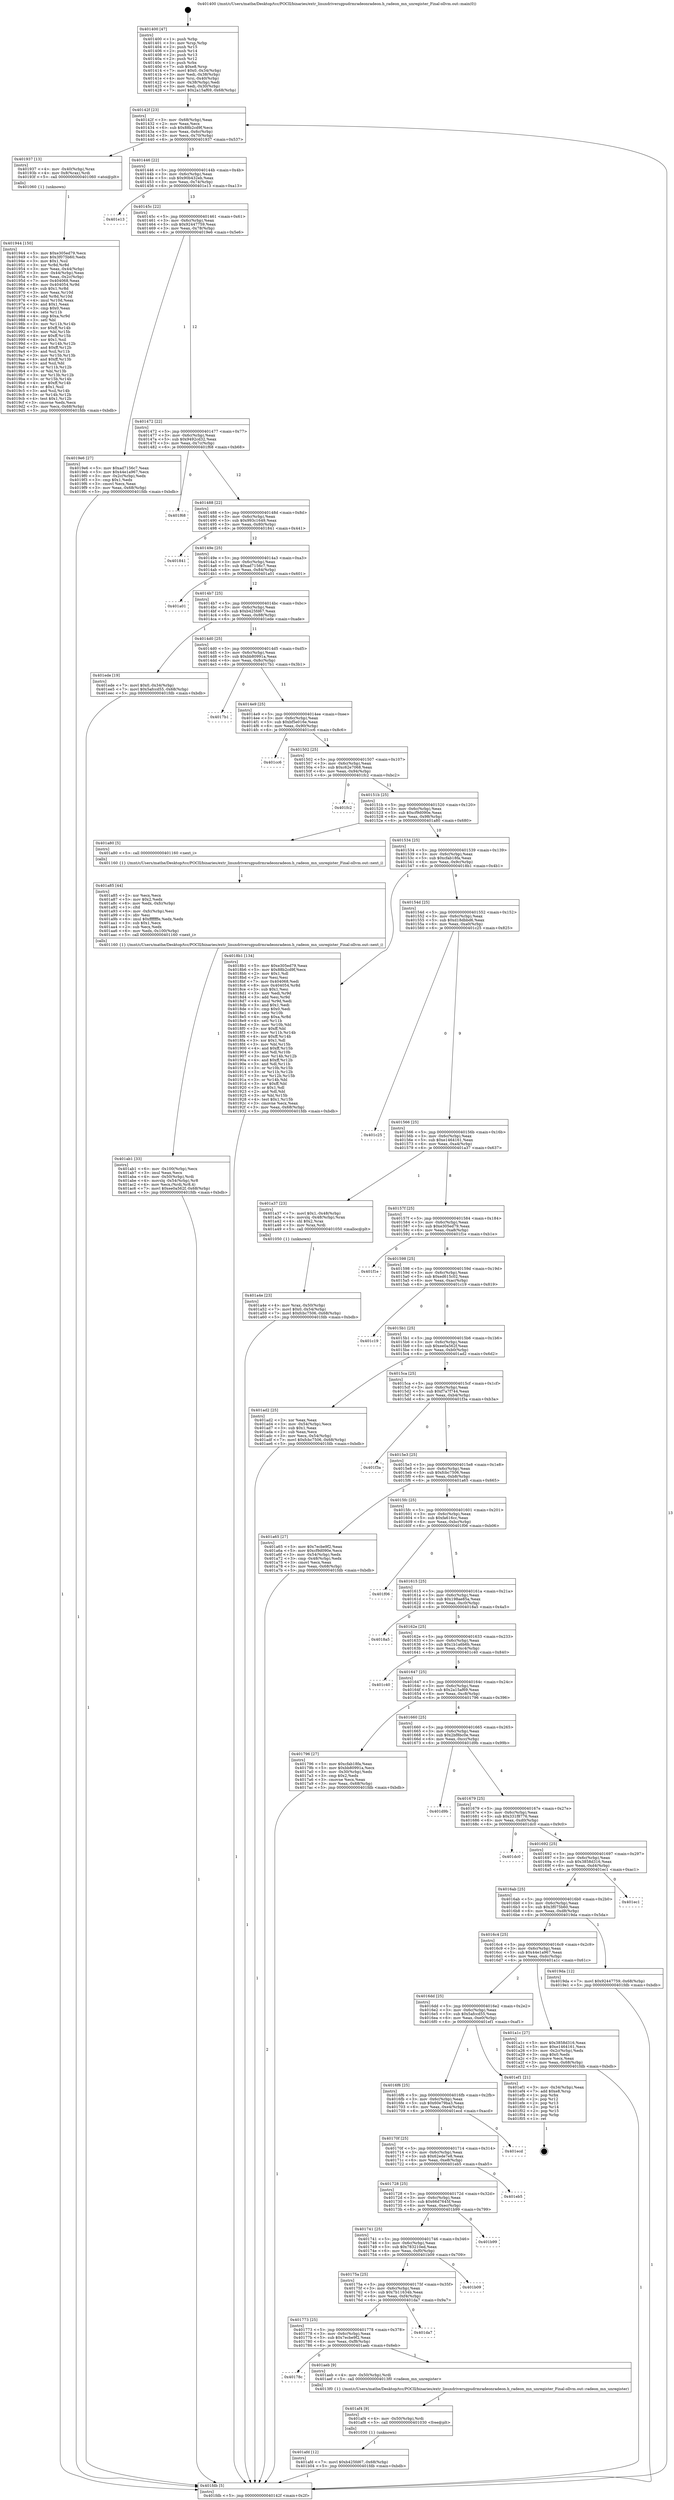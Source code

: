 digraph "0x401400" {
  label = "0x401400 (/mnt/c/Users/mathe/Desktop/tcc/POCII/binaries/extr_linuxdriversgpudrmradeonradeon.h_radeon_mn_unregister_Final-ollvm.out::main(0))"
  labelloc = "t"
  node[shape=record]

  Entry [label="",width=0.3,height=0.3,shape=circle,fillcolor=black,style=filled]
  "0x40142f" [label="{
     0x40142f [23]\l
     | [instrs]\l
     &nbsp;&nbsp;0x40142f \<+3\>: mov -0x68(%rbp),%eax\l
     &nbsp;&nbsp;0x401432 \<+2\>: mov %eax,%ecx\l
     &nbsp;&nbsp;0x401434 \<+6\>: sub $0x88b2cd9f,%ecx\l
     &nbsp;&nbsp;0x40143a \<+3\>: mov %eax,-0x6c(%rbp)\l
     &nbsp;&nbsp;0x40143d \<+3\>: mov %ecx,-0x70(%rbp)\l
     &nbsp;&nbsp;0x401440 \<+6\>: je 0000000000401937 \<main+0x537\>\l
  }"]
  "0x401937" [label="{
     0x401937 [13]\l
     | [instrs]\l
     &nbsp;&nbsp;0x401937 \<+4\>: mov -0x40(%rbp),%rax\l
     &nbsp;&nbsp;0x40193b \<+4\>: mov 0x8(%rax),%rdi\l
     &nbsp;&nbsp;0x40193f \<+5\>: call 0000000000401060 \<atoi@plt\>\l
     | [calls]\l
     &nbsp;&nbsp;0x401060 \{1\} (unknown)\l
  }"]
  "0x401446" [label="{
     0x401446 [22]\l
     | [instrs]\l
     &nbsp;&nbsp;0x401446 \<+5\>: jmp 000000000040144b \<main+0x4b\>\l
     &nbsp;&nbsp;0x40144b \<+3\>: mov -0x6c(%rbp),%eax\l
     &nbsp;&nbsp;0x40144e \<+5\>: sub $0x90b432eb,%eax\l
     &nbsp;&nbsp;0x401453 \<+3\>: mov %eax,-0x74(%rbp)\l
     &nbsp;&nbsp;0x401456 \<+6\>: je 0000000000401e13 \<main+0xa13\>\l
  }"]
  Exit [label="",width=0.3,height=0.3,shape=circle,fillcolor=black,style=filled,peripheries=2]
  "0x401e13" [label="{
     0x401e13\l
  }", style=dashed]
  "0x40145c" [label="{
     0x40145c [22]\l
     | [instrs]\l
     &nbsp;&nbsp;0x40145c \<+5\>: jmp 0000000000401461 \<main+0x61\>\l
     &nbsp;&nbsp;0x401461 \<+3\>: mov -0x6c(%rbp),%eax\l
     &nbsp;&nbsp;0x401464 \<+5\>: sub $0x92447759,%eax\l
     &nbsp;&nbsp;0x401469 \<+3\>: mov %eax,-0x78(%rbp)\l
     &nbsp;&nbsp;0x40146c \<+6\>: je 00000000004019e6 \<main+0x5e6\>\l
  }"]
  "0x401afd" [label="{
     0x401afd [12]\l
     | [instrs]\l
     &nbsp;&nbsp;0x401afd \<+7\>: movl $0xb425fd67,-0x68(%rbp)\l
     &nbsp;&nbsp;0x401b04 \<+5\>: jmp 0000000000401fdb \<main+0xbdb\>\l
  }"]
  "0x4019e6" [label="{
     0x4019e6 [27]\l
     | [instrs]\l
     &nbsp;&nbsp;0x4019e6 \<+5\>: mov $0xad7156c7,%eax\l
     &nbsp;&nbsp;0x4019eb \<+5\>: mov $0x44e1a967,%ecx\l
     &nbsp;&nbsp;0x4019f0 \<+3\>: mov -0x2c(%rbp),%edx\l
     &nbsp;&nbsp;0x4019f3 \<+3\>: cmp $0x1,%edx\l
     &nbsp;&nbsp;0x4019f6 \<+3\>: cmovl %ecx,%eax\l
     &nbsp;&nbsp;0x4019f9 \<+3\>: mov %eax,-0x68(%rbp)\l
     &nbsp;&nbsp;0x4019fc \<+5\>: jmp 0000000000401fdb \<main+0xbdb\>\l
  }"]
  "0x401472" [label="{
     0x401472 [22]\l
     | [instrs]\l
     &nbsp;&nbsp;0x401472 \<+5\>: jmp 0000000000401477 \<main+0x77\>\l
     &nbsp;&nbsp;0x401477 \<+3\>: mov -0x6c(%rbp),%eax\l
     &nbsp;&nbsp;0x40147a \<+5\>: sub $0x9492cd32,%eax\l
     &nbsp;&nbsp;0x40147f \<+3\>: mov %eax,-0x7c(%rbp)\l
     &nbsp;&nbsp;0x401482 \<+6\>: je 0000000000401f68 \<main+0xb68\>\l
  }"]
  "0x401af4" [label="{
     0x401af4 [9]\l
     | [instrs]\l
     &nbsp;&nbsp;0x401af4 \<+4\>: mov -0x50(%rbp),%rdi\l
     &nbsp;&nbsp;0x401af8 \<+5\>: call 0000000000401030 \<free@plt\>\l
     | [calls]\l
     &nbsp;&nbsp;0x401030 \{1\} (unknown)\l
  }"]
  "0x401f68" [label="{
     0x401f68\l
  }", style=dashed]
  "0x401488" [label="{
     0x401488 [22]\l
     | [instrs]\l
     &nbsp;&nbsp;0x401488 \<+5\>: jmp 000000000040148d \<main+0x8d\>\l
     &nbsp;&nbsp;0x40148d \<+3\>: mov -0x6c(%rbp),%eax\l
     &nbsp;&nbsp;0x401490 \<+5\>: sub $0x993c1649,%eax\l
     &nbsp;&nbsp;0x401495 \<+3\>: mov %eax,-0x80(%rbp)\l
     &nbsp;&nbsp;0x401498 \<+6\>: je 0000000000401841 \<main+0x441\>\l
  }"]
  "0x40178c" [label="{
     0x40178c\l
  }", style=dashed]
  "0x401841" [label="{
     0x401841\l
  }", style=dashed]
  "0x40149e" [label="{
     0x40149e [25]\l
     | [instrs]\l
     &nbsp;&nbsp;0x40149e \<+5\>: jmp 00000000004014a3 \<main+0xa3\>\l
     &nbsp;&nbsp;0x4014a3 \<+3\>: mov -0x6c(%rbp),%eax\l
     &nbsp;&nbsp;0x4014a6 \<+5\>: sub $0xad7156c7,%eax\l
     &nbsp;&nbsp;0x4014ab \<+6\>: mov %eax,-0x84(%rbp)\l
     &nbsp;&nbsp;0x4014b1 \<+6\>: je 0000000000401a01 \<main+0x601\>\l
  }"]
  "0x401aeb" [label="{
     0x401aeb [9]\l
     | [instrs]\l
     &nbsp;&nbsp;0x401aeb \<+4\>: mov -0x50(%rbp),%rdi\l
     &nbsp;&nbsp;0x401aef \<+5\>: call 00000000004013f0 \<radeon_mn_unregister\>\l
     | [calls]\l
     &nbsp;&nbsp;0x4013f0 \{1\} (/mnt/c/Users/mathe/Desktop/tcc/POCII/binaries/extr_linuxdriversgpudrmradeonradeon.h_radeon_mn_unregister_Final-ollvm.out::radeon_mn_unregister)\l
  }"]
  "0x401a01" [label="{
     0x401a01\l
  }", style=dashed]
  "0x4014b7" [label="{
     0x4014b7 [25]\l
     | [instrs]\l
     &nbsp;&nbsp;0x4014b7 \<+5\>: jmp 00000000004014bc \<main+0xbc\>\l
     &nbsp;&nbsp;0x4014bc \<+3\>: mov -0x6c(%rbp),%eax\l
     &nbsp;&nbsp;0x4014bf \<+5\>: sub $0xb425fd67,%eax\l
     &nbsp;&nbsp;0x4014c4 \<+6\>: mov %eax,-0x88(%rbp)\l
     &nbsp;&nbsp;0x4014ca \<+6\>: je 0000000000401ede \<main+0xade\>\l
  }"]
  "0x401773" [label="{
     0x401773 [25]\l
     | [instrs]\l
     &nbsp;&nbsp;0x401773 \<+5\>: jmp 0000000000401778 \<main+0x378\>\l
     &nbsp;&nbsp;0x401778 \<+3\>: mov -0x6c(%rbp),%eax\l
     &nbsp;&nbsp;0x40177b \<+5\>: sub $0x7ecbe9f2,%eax\l
     &nbsp;&nbsp;0x401780 \<+6\>: mov %eax,-0xf8(%rbp)\l
     &nbsp;&nbsp;0x401786 \<+6\>: je 0000000000401aeb \<main+0x6eb\>\l
  }"]
  "0x401ede" [label="{
     0x401ede [19]\l
     | [instrs]\l
     &nbsp;&nbsp;0x401ede \<+7\>: movl $0x0,-0x34(%rbp)\l
     &nbsp;&nbsp;0x401ee5 \<+7\>: movl $0x5afccd55,-0x68(%rbp)\l
     &nbsp;&nbsp;0x401eec \<+5\>: jmp 0000000000401fdb \<main+0xbdb\>\l
  }"]
  "0x4014d0" [label="{
     0x4014d0 [25]\l
     | [instrs]\l
     &nbsp;&nbsp;0x4014d0 \<+5\>: jmp 00000000004014d5 \<main+0xd5\>\l
     &nbsp;&nbsp;0x4014d5 \<+3\>: mov -0x6c(%rbp),%eax\l
     &nbsp;&nbsp;0x4014d8 \<+5\>: sub $0xbb80991a,%eax\l
     &nbsp;&nbsp;0x4014dd \<+6\>: mov %eax,-0x8c(%rbp)\l
     &nbsp;&nbsp;0x4014e3 \<+6\>: je 00000000004017b1 \<main+0x3b1\>\l
  }"]
  "0x401da7" [label="{
     0x401da7\l
  }", style=dashed]
  "0x4017b1" [label="{
     0x4017b1\l
  }", style=dashed]
  "0x4014e9" [label="{
     0x4014e9 [25]\l
     | [instrs]\l
     &nbsp;&nbsp;0x4014e9 \<+5\>: jmp 00000000004014ee \<main+0xee\>\l
     &nbsp;&nbsp;0x4014ee \<+3\>: mov -0x6c(%rbp),%eax\l
     &nbsp;&nbsp;0x4014f1 \<+5\>: sub $0xbf5e016e,%eax\l
     &nbsp;&nbsp;0x4014f6 \<+6\>: mov %eax,-0x90(%rbp)\l
     &nbsp;&nbsp;0x4014fc \<+6\>: je 0000000000401cc6 \<main+0x8c6\>\l
  }"]
  "0x40175a" [label="{
     0x40175a [25]\l
     | [instrs]\l
     &nbsp;&nbsp;0x40175a \<+5\>: jmp 000000000040175f \<main+0x35f\>\l
     &nbsp;&nbsp;0x40175f \<+3\>: mov -0x6c(%rbp),%eax\l
     &nbsp;&nbsp;0x401762 \<+5\>: sub $0x7b11634b,%eax\l
     &nbsp;&nbsp;0x401767 \<+6\>: mov %eax,-0xf4(%rbp)\l
     &nbsp;&nbsp;0x40176d \<+6\>: je 0000000000401da7 \<main+0x9a7\>\l
  }"]
  "0x401cc6" [label="{
     0x401cc6\l
  }", style=dashed]
  "0x401502" [label="{
     0x401502 [25]\l
     | [instrs]\l
     &nbsp;&nbsp;0x401502 \<+5\>: jmp 0000000000401507 \<main+0x107\>\l
     &nbsp;&nbsp;0x401507 \<+3\>: mov -0x6c(%rbp),%eax\l
     &nbsp;&nbsp;0x40150a \<+5\>: sub $0xc62e7068,%eax\l
     &nbsp;&nbsp;0x40150f \<+6\>: mov %eax,-0x94(%rbp)\l
     &nbsp;&nbsp;0x401515 \<+6\>: je 0000000000401fc2 \<main+0xbc2\>\l
  }"]
  "0x401b09" [label="{
     0x401b09\l
  }", style=dashed]
  "0x401fc2" [label="{
     0x401fc2\l
  }", style=dashed]
  "0x40151b" [label="{
     0x40151b [25]\l
     | [instrs]\l
     &nbsp;&nbsp;0x40151b \<+5\>: jmp 0000000000401520 \<main+0x120\>\l
     &nbsp;&nbsp;0x401520 \<+3\>: mov -0x6c(%rbp),%eax\l
     &nbsp;&nbsp;0x401523 \<+5\>: sub $0xcf9d090e,%eax\l
     &nbsp;&nbsp;0x401528 \<+6\>: mov %eax,-0x98(%rbp)\l
     &nbsp;&nbsp;0x40152e \<+6\>: je 0000000000401a80 \<main+0x680\>\l
  }"]
  "0x401741" [label="{
     0x401741 [25]\l
     | [instrs]\l
     &nbsp;&nbsp;0x401741 \<+5\>: jmp 0000000000401746 \<main+0x346\>\l
     &nbsp;&nbsp;0x401746 \<+3\>: mov -0x6c(%rbp),%eax\l
     &nbsp;&nbsp;0x401749 \<+5\>: sub $0x783210ed,%eax\l
     &nbsp;&nbsp;0x40174e \<+6\>: mov %eax,-0xf0(%rbp)\l
     &nbsp;&nbsp;0x401754 \<+6\>: je 0000000000401b09 \<main+0x709\>\l
  }"]
  "0x401a80" [label="{
     0x401a80 [5]\l
     | [instrs]\l
     &nbsp;&nbsp;0x401a80 \<+5\>: call 0000000000401160 \<next_i\>\l
     | [calls]\l
     &nbsp;&nbsp;0x401160 \{1\} (/mnt/c/Users/mathe/Desktop/tcc/POCII/binaries/extr_linuxdriversgpudrmradeonradeon.h_radeon_mn_unregister_Final-ollvm.out::next_i)\l
  }"]
  "0x401534" [label="{
     0x401534 [25]\l
     | [instrs]\l
     &nbsp;&nbsp;0x401534 \<+5\>: jmp 0000000000401539 \<main+0x139\>\l
     &nbsp;&nbsp;0x401539 \<+3\>: mov -0x6c(%rbp),%eax\l
     &nbsp;&nbsp;0x40153c \<+5\>: sub $0xcfab18fa,%eax\l
     &nbsp;&nbsp;0x401541 \<+6\>: mov %eax,-0x9c(%rbp)\l
     &nbsp;&nbsp;0x401547 \<+6\>: je 00000000004018b1 \<main+0x4b1\>\l
  }"]
  "0x401b99" [label="{
     0x401b99\l
  }", style=dashed]
  "0x4018b1" [label="{
     0x4018b1 [134]\l
     | [instrs]\l
     &nbsp;&nbsp;0x4018b1 \<+5\>: mov $0xe305ed79,%eax\l
     &nbsp;&nbsp;0x4018b6 \<+5\>: mov $0x88b2cd9f,%ecx\l
     &nbsp;&nbsp;0x4018bb \<+2\>: mov $0x1,%dl\l
     &nbsp;&nbsp;0x4018bd \<+2\>: xor %esi,%esi\l
     &nbsp;&nbsp;0x4018bf \<+7\>: mov 0x404068,%edi\l
     &nbsp;&nbsp;0x4018c6 \<+8\>: mov 0x404054,%r8d\l
     &nbsp;&nbsp;0x4018ce \<+3\>: sub $0x1,%esi\l
     &nbsp;&nbsp;0x4018d1 \<+3\>: mov %edi,%r9d\l
     &nbsp;&nbsp;0x4018d4 \<+3\>: add %esi,%r9d\l
     &nbsp;&nbsp;0x4018d7 \<+4\>: imul %r9d,%edi\l
     &nbsp;&nbsp;0x4018db \<+3\>: and $0x1,%edi\l
     &nbsp;&nbsp;0x4018de \<+3\>: cmp $0x0,%edi\l
     &nbsp;&nbsp;0x4018e1 \<+4\>: sete %r10b\l
     &nbsp;&nbsp;0x4018e5 \<+4\>: cmp $0xa,%r8d\l
     &nbsp;&nbsp;0x4018e9 \<+4\>: setl %r11b\l
     &nbsp;&nbsp;0x4018ed \<+3\>: mov %r10b,%bl\l
     &nbsp;&nbsp;0x4018f0 \<+3\>: xor $0xff,%bl\l
     &nbsp;&nbsp;0x4018f3 \<+3\>: mov %r11b,%r14b\l
     &nbsp;&nbsp;0x4018f6 \<+4\>: xor $0xff,%r14b\l
     &nbsp;&nbsp;0x4018fa \<+3\>: xor $0x1,%dl\l
     &nbsp;&nbsp;0x4018fd \<+3\>: mov %bl,%r15b\l
     &nbsp;&nbsp;0x401900 \<+4\>: and $0xff,%r15b\l
     &nbsp;&nbsp;0x401904 \<+3\>: and %dl,%r10b\l
     &nbsp;&nbsp;0x401907 \<+3\>: mov %r14b,%r12b\l
     &nbsp;&nbsp;0x40190a \<+4\>: and $0xff,%r12b\l
     &nbsp;&nbsp;0x40190e \<+3\>: and %dl,%r11b\l
     &nbsp;&nbsp;0x401911 \<+3\>: or %r10b,%r15b\l
     &nbsp;&nbsp;0x401914 \<+3\>: or %r11b,%r12b\l
     &nbsp;&nbsp;0x401917 \<+3\>: xor %r12b,%r15b\l
     &nbsp;&nbsp;0x40191a \<+3\>: or %r14b,%bl\l
     &nbsp;&nbsp;0x40191d \<+3\>: xor $0xff,%bl\l
     &nbsp;&nbsp;0x401920 \<+3\>: or $0x1,%dl\l
     &nbsp;&nbsp;0x401923 \<+2\>: and %dl,%bl\l
     &nbsp;&nbsp;0x401925 \<+3\>: or %bl,%r15b\l
     &nbsp;&nbsp;0x401928 \<+4\>: test $0x1,%r15b\l
     &nbsp;&nbsp;0x40192c \<+3\>: cmovne %ecx,%eax\l
     &nbsp;&nbsp;0x40192f \<+3\>: mov %eax,-0x68(%rbp)\l
     &nbsp;&nbsp;0x401932 \<+5\>: jmp 0000000000401fdb \<main+0xbdb\>\l
  }"]
  "0x40154d" [label="{
     0x40154d [25]\l
     | [instrs]\l
     &nbsp;&nbsp;0x40154d \<+5\>: jmp 0000000000401552 \<main+0x152\>\l
     &nbsp;&nbsp;0x401552 \<+3\>: mov -0x6c(%rbp),%eax\l
     &nbsp;&nbsp;0x401555 \<+5\>: sub $0xd18dbbd6,%eax\l
     &nbsp;&nbsp;0x40155a \<+6\>: mov %eax,-0xa0(%rbp)\l
     &nbsp;&nbsp;0x401560 \<+6\>: je 0000000000401c25 \<main+0x825\>\l
  }"]
  "0x401728" [label="{
     0x401728 [25]\l
     | [instrs]\l
     &nbsp;&nbsp;0x401728 \<+5\>: jmp 000000000040172d \<main+0x32d\>\l
     &nbsp;&nbsp;0x40172d \<+3\>: mov -0x6c(%rbp),%eax\l
     &nbsp;&nbsp;0x401730 \<+5\>: sub $0x66d7645f,%eax\l
     &nbsp;&nbsp;0x401735 \<+6\>: mov %eax,-0xec(%rbp)\l
     &nbsp;&nbsp;0x40173b \<+6\>: je 0000000000401b99 \<main+0x799\>\l
  }"]
  "0x401c25" [label="{
     0x401c25\l
  }", style=dashed]
  "0x401566" [label="{
     0x401566 [25]\l
     | [instrs]\l
     &nbsp;&nbsp;0x401566 \<+5\>: jmp 000000000040156b \<main+0x16b\>\l
     &nbsp;&nbsp;0x40156b \<+3\>: mov -0x6c(%rbp),%eax\l
     &nbsp;&nbsp;0x40156e \<+5\>: sub $0xe1464161,%eax\l
     &nbsp;&nbsp;0x401573 \<+6\>: mov %eax,-0xa4(%rbp)\l
     &nbsp;&nbsp;0x401579 \<+6\>: je 0000000000401a37 \<main+0x637\>\l
  }"]
  "0x401eb5" [label="{
     0x401eb5\l
  }", style=dashed]
  "0x401a37" [label="{
     0x401a37 [23]\l
     | [instrs]\l
     &nbsp;&nbsp;0x401a37 \<+7\>: movl $0x1,-0x48(%rbp)\l
     &nbsp;&nbsp;0x401a3e \<+4\>: movslq -0x48(%rbp),%rax\l
     &nbsp;&nbsp;0x401a42 \<+4\>: shl $0x2,%rax\l
     &nbsp;&nbsp;0x401a46 \<+3\>: mov %rax,%rdi\l
     &nbsp;&nbsp;0x401a49 \<+5\>: call 0000000000401050 \<malloc@plt\>\l
     | [calls]\l
     &nbsp;&nbsp;0x401050 \{1\} (unknown)\l
  }"]
  "0x40157f" [label="{
     0x40157f [25]\l
     | [instrs]\l
     &nbsp;&nbsp;0x40157f \<+5\>: jmp 0000000000401584 \<main+0x184\>\l
     &nbsp;&nbsp;0x401584 \<+3\>: mov -0x6c(%rbp),%eax\l
     &nbsp;&nbsp;0x401587 \<+5\>: sub $0xe305ed79,%eax\l
     &nbsp;&nbsp;0x40158c \<+6\>: mov %eax,-0xa8(%rbp)\l
     &nbsp;&nbsp;0x401592 \<+6\>: je 0000000000401f1e \<main+0xb1e\>\l
  }"]
  "0x40170f" [label="{
     0x40170f [25]\l
     | [instrs]\l
     &nbsp;&nbsp;0x40170f \<+5\>: jmp 0000000000401714 \<main+0x314\>\l
     &nbsp;&nbsp;0x401714 \<+3\>: mov -0x6c(%rbp),%eax\l
     &nbsp;&nbsp;0x401717 \<+5\>: sub $0x62ede7e8,%eax\l
     &nbsp;&nbsp;0x40171c \<+6\>: mov %eax,-0xe8(%rbp)\l
     &nbsp;&nbsp;0x401722 \<+6\>: je 0000000000401eb5 \<main+0xab5\>\l
  }"]
  "0x401f1e" [label="{
     0x401f1e\l
  }", style=dashed]
  "0x401598" [label="{
     0x401598 [25]\l
     | [instrs]\l
     &nbsp;&nbsp;0x401598 \<+5\>: jmp 000000000040159d \<main+0x19d\>\l
     &nbsp;&nbsp;0x40159d \<+3\>: mov -0x6c(%rbp),%eax\l
     &nbsp;&nbsp;0x4015a0 \<+5\>: sub $0xed615c02,%eax\l
     &nbsp;&nbsp;0x4015a5 \<+6\>: mov %eax,-0xac(%rbp)\l
     &nbsp;&nbsp;0x4015ab \<+6\>: je 0000000000401c19 \<main+0x819\>\l
  }"]
  "0x401ecd" [label="{
     0x401ecd\l
  }", style=dashed]
  "0x401c19" [label="{
     0x401c19\l
  }", style=dashed]
  "0x4015b1" [label="{
     0x4015b1 [25]\l
     | [instrs]\l
     &nbsp;&nbsp;0x4015b1 \<+5\>: jmp 00000000004015b6 \<main+0x1b6\>\l
     &nbsp;&nbsp;0x4015b6 \<+3\>: mov -0x6c(%rbp),%eax\l
     &nbsp;&nbsp;0x4015b9 \<+5\>: sub $0xee0a562f,%eax\l
     &nbsp;&nbsp;0x4015be \<+6\>: mov %eax,-0xb0(%rbp)\l
     &nbsp;&nbsp;0x4015c4 \<+6\>: je 0000000000401ad2 \<main+0x6d2\>\l
  }"]
  "0x4016f6" [label="{
     0x4016f6 [25]\l
     | [instrs]\l
     &nbsp;&nbsp;0x4016f6 \<+5\>: jmp 00000000004016fb \<main+0x2fb\>\l
     &nbsp;&nbsp;0x4016fb \<+3\>: mov -0x6c(%rbp),%eax\l
     &nbsp;&nbsp;0x4016fe \<+5\>: sub $0x60e79ba3,%eax\l
     &nbsp;&nbsp;0x401703 \<+6\>: mov %eax,-0xe4(%rbp)\l
     &nbsp;&nbsp;0x401709 \<+6\>: je 0000000000401ecd \<main+0xacd\>\l
  }"]
  "0x401ad2" [label="{
     0x401ad2 [25]\l
     | [instrs]\l
     &nbsp;&nbsp;0x401ad2 \<+2\>: xor %eax,%eax\l
     &nbsp;&nbsp;0x401ad4 \<+3\>: mov -0x54(%rbp),%ecx\l
     &nbsp;&nbsp;0x401ad7 \<+3\>: sub $0x1,%eax\l
     &nbsp;&nbsp;0x401ada \<+2\>: sub %eax,%ecx\l
     &nbsp;&nbsp;0x401adc \<+3\>: mov %ecx,-0x54(%rbp)\l
     &nbsp;&nbsp;0x401adf \<+7\>: movl $0xfcbc7506,-0x68(%rbp)\l
     &nbsp;&nbsp;0x401ae6 \<+5\>: jmp 0000000000401fdb \<main+0xbdb\>\l
  }"]
  "0x4015ca" [label="{
     0x4015ca [25]\l
     | [instrs]\l
     &nbsp;&nbsp;0x4015ca \<+5\>: jmp 00000000004015cf \<main+0x1cf\>\l
     &nbsp;&nbsp;0x4015cf \<+3\>: mov -0x6c(%rbp),%eax\l
     &nbsp;&nbsp;0x4015d2 \<+5\>: sub $0xf7a7f744,%eax\l
     &nbsp;&nbsp;0x4015d7 \<+6\>: mov %eax,-0xb4(%rbp)\l
     &nbsp;&nbsp;0x4015dd \<+6\>: je 0000000000401f3a \<main+0xb3a\>\l
  }"]
  "0x401ef1" [label="{
     0x401ef1 [21]\l
     | [instrs]\l
     &nbsp;&nbsp;0x401ef1 \<+3\>: mov -0x34(%rbp),%eax\l
     &nbsp;&nbsp;0x401ef4 \<+7\>: add $0xe8,%rsp\l
     &nbsp;&nbsp;0x401efb \<+1\>: pop %rbx\l
     &nbsp;&nbsp;0x401efc \<+2\>: pop %r12\l
     &nbsp;&nbsp;0x401efe \<+2\>: pop %r13\l
     &nbsp;&nbsp;0x401f00 \<+2\>: pop %r14\l
     &nbsp;&nbsp;0x401f02 \<+2\>: pop %r15\l
     &nbsp;&nbsp;0x401f04 \<+1\>: pop %rbp\l
     &nbsp;&nbsp;0x401f05 \<+1\>: ret\l
  }"]
  "0x401f3a" [label="{
     0x401f3a\l
  }", style=dashed]
  "0x4015e3" [label="{
     0x4015e3 [25]\l
     | [instrs]\l
     &nbsp;&nbsp;0x4015e3 \<+5\>: jmp 00000000004015e8 \<main+0x1e8\>\l
     &nbsp;&nbsp;0x4015e8 \<+3\>: mov -0x6c(%rbp),%eax\l
     &nbsp;&nbsp;0x4015eb \<+5\>: sub $0xfcbc7506,%eax\l
     &nbsp;&nbsp;0x4015f0 \<+6\>: mov %eax,-0xb8(%rbp)\l
     &nbsp;&nbsp;0x4015f6 \<+6\>: je 0000000000401a65 \<main+0x665\>\l
  }"]
  "0x401ab1" [label="{
     0x401ab1 [33]\l
     | [instrs]\l
     &nbsp;&nbsp;0x401ab1 \<+6\>: mov -0x100(%rbp),%ecx\l
     &nbsp;&nbsp;0x401ab7 \<+3\>: imul %eax,%ecx\l
     &nbsp;&nbsp;0x401aba \<+4\>: mov -0x50(%rbp),%rdi\l
     &nbsp;&nbsp;0x401abe \<+4\>: movslq -0x54(%rbp),%r8\l
     &nbsp;&nbsp;0x401ac2 \<+4\>: mov %ecx,(%rdi,%r8,4)\l
     &nbsp;&nbsp;0x401ac6 \<+7\>: movl $0xee0a562f,-0x68(%rbp)\l
     &nbsp;&nbsp;0x401acd \<+5\>: jmp 0000000000401fdb \<main+0xbdb\>\l
  }"]
  "0x401a65" [label="{
     0x401a65 [27]\l
     | [instrs]\l
     &nbsp;&nbsp;0x401a65 \<+5\>: mov $0x7ecbe9f2,%eax\l
     &nbsp;&nbsp;0x401a6a \<+5\>: mov $0xcf9d090e,%ecx\l
     &nbsp;&nbsp;0x401a6f \<+3\>: mov -0x54(%rbp),%edx\l
     &nbsp;&nbsp;0x401a72 \<+3\>: cmp -0x48(%rbp),%edx\l
     &nbsp;&nbsp;0x401a75 \<+3\>: cmovl %ecx,%eax\l
     &nbsp;&nbsp;0x401a78 \<+3\>: mov %eax,-0x68(%rbp)\l
     &nbsp;&nbsp;0x401a7b \<+5\>: jmp 0000000000401fdb \<main+0xbdb\>\l
  }"]
  "0x4015fc" [label="{
     0x4015fc [25]\l
     | [instrs]\l
     &nbsp;&nbsp;0x4015fc \<+5\>: jmp 0000000000401601 \<main+0x201\>\l
     &nbsp;&nbsp;0x401601 \<+3\>: mov -0x6c(%rbp),%eax\l
     &nbsp;&nbsp;0x401604 \<+5\>: sub $0xfa616cc,%eax\l
     &nbsp;&nbsp;0x401609 \<+6\>: mov %eax,-0xbc(%rbp)\l
     &nbsp;&nbsp;0x40160f \<+6\>: je 0000000000401f06 \<main+0xb06\>\l
  }"]
  "0x401a85" [label="{
     0x401a85 [44]\l
     | [instrs]\l
     &nbsp;&nbsp;0x401a85 \<+2\>: xor %ecx,%ecx\l
     &nbsp;&nbsp;0x401a87 \<+5\>: mov $0x2,%edx\l
     &nbsp;&nbsp;0x401a8c \<+6\>: mov %edx,-0xfc(%rbp)\l
     &nbsp;&nbsp;0x401a92 \<+1\>: cltd\l
     &nbsp;&nbsp;0x401a93 \<+6\>: mov -0xfc(%rbp),%esi\l
     &nbsp;&nbsp;0x401a99 \<+2\>: idiv %esi\l
     &nbsp;&nbsp;0x401a9b \<+6\>: imul $0xfffffffe,%edx,%edx\l
     &nbsp;&nbsp;0x401aa1 \<+3\>: sub $0x1,%ecx\l
     &nbsp;&nbsp;0x401aa4 \<+2\>: sub %ecx,%edx\l
     &nbsp;&nbsp;0x401aa6 \<+6\>: mov %edx,-0x100(%rbp)\l
     &nbsp;&nbsp;0x401aac \<+5\>: call 0000000000401160 \<next_i\>\l
     | [calls]\l
     &nbsp;&nbsp;0x401160 \{1\} (/mnt/c/Users/mathe/Desktop/tcc/POCII/binaries/extr_linuxdriversgpudrmradeonradeon.h_radeon_mn_unregister_Final-ollvm.out::next_i)\l
  }"]
  "0x401f06" [label="{
     0x401f06\l
  }", style=dashed]
  "0x401615" [label="{
     0x401615 [25]\l
     | [instrs]\l
     &nbsp;&nbsp;0x401615 \<+5\>: jmp 000000000040161a \<main+0x21a\>\l
     &nbsp;&nbsp;0x40161a \<+3\>: mov -0x6c(%rbp),%eax\l
     &nbsp;&nbsp;0x40161d \<+5\>: sub $0x198ae85a,%eax\l
     &nbsp;&nbsp;0x401622 \<+6\>: mov %eax,-0xc0(%rbp)\l
     &nbsp;&nbsp;0x401628 \<+6\>: je 00000000004018a5 \<main+0x4a5\>\l
  }"]
  "0x401a4e" [label="{
     0x401a4e [23]\l
     | [instrs]\l
     &nbsp;&nbsp;0x401a4e \<+4\>: mov %rax,-0x50(%rbp)\l
     &nbsp;&nbsp;0x401a52 \<+7\>: movl $0x0,-0x54(%rbp)\l
     &nbsp;&nbsp;0x401a59 \<+7\>: movl $0xfcbc7506,-0x68(%rbp)\l
     &nbsp;&nbsp;0x401a60 \<+5\>: jmp 0000000000401fdb \<main+0xbdb\>\l
  }"]
  "0x4018a5" [label="{
     0x4018a5\l
  }", style=dashed]
  "0x40162e" [label="{
     0x40162e [25]\l
     | [instrs]\l
     &nbsp;&nbsp;0x40162e \<+5\>: jmp 0000000000401633 \<main+0x233\>\l
     &nbsp;&nbsp;0x401633 \<+3\>: mov -0x6c(%rbp),%eax\l
     &nbsp;&nbsp;0x401636 \<+5\>: sub $0x1b1a6b6b,%eax\l
     &nbsp;&nbsp;0x40163b \<+6\>: mov %eax,-0xc4(%rbp)\l
     &nbsp;&nbsp;0x401641 \<+6\>: je 0000000000401c40 \<main+0x840\>\l
  }"]
  "0x4016dd" [label="{
     0x4016dd [25]\l
     | [instrs]\l
     &nbsp;&nbsp;0x4016dd \<+5\>: jmp 00000000004016e2 \<main+0x2e2\>\l
     &nbsp;&nbsp;0x4016e2 \<+3\>: mov -0x6c(%rbp),%eax\l
     &nbsp;&nbsp;0x4016e5 \<+5\>: sub $0x5afccd55,%eax\l
     &nbsp;&nbsp;0x4016ea \<+6\>: mov %eax,-0xe0(%rbp)\l
     &nbsp;&nbsp;0x4016f0 \<+6\>: je 0000000000401ef1 \<main+0xaf1\>\l
  }"]
  "0x401c40" [label="{
     0x401c40\l
  }", style=dashed]
  "0x401647" [label="{
     0x401647 [25]\l
     | [instrs]\l
     &nbsp;&nbsp;0x401647 \<+5\>: jmp 000000000040164c \<main+0x24c\>\l
     &nbsp;&nbsp;0x40164c \<+3\>: mov -0x6c(%rbp),%eax\l
     &nbsp;&nbsp;0x40164f \<+5\>: sub $0x2a15af69,%eax\l
     &nbsp;&nbsp;0x401654 \<+6\>: mov %eax,-0xc8(%rbp)\l
     &nbsp;&nbsp;0x40165a \<+6\>: je 0000000000401796 \<main+0x396\>\l
  }"]
  "0x401a1c" [label="{
     0x401a1c [27]\l
     | [instrs]\l
     &nbsp;&nbsp;0x401a1c \<+5\>: mov $0x3858d316,%eax\l
     &nbsp;&nbsp;0x401a21 \<+5\>: mov $0xe1464161,%ecx\l
     &nbsp;&nbsp;0x401a26 \<+3\>: mov -0x2c(%rbp),%edx\l
     &nbsp;&nbsp;0x401a29 \<+3\>: cmp $0x0,%edx\l
     &nbsp;&nbsp;0x401a2c \<+3\>: cmove %ecx,%eax\l
     &nbsp;&nbsp;0x401a2f \<+3\>: mov %eax,-0x68(%rbp)\l
     &nbsp;&nbsp;0x401a32 \<+5\>: jmp 0000000000401fdb \<main+0xbdb\>\l
  }"]
  "0x401796" [label="{
     0x401796 [27]\l
     | [instrs]\l
     &nbsp;&nbsp;0x401796 \<+5\>: mov $0xcfab18fa,%eax\l
     &nbsp;&nbsp;0x40179b \<+5\>: mov $0xbb80991a,%ecx\l
     &nbsp;&nbsp;0x4017a0 \<+3\>: mov -0x30(%rbp),%edx\l
     &nbsp;&nbsp;0x4017a3 \<+3\>: cmp $0x2,%edx\l
     &nbsp;&nbsp;0x4017a6 \<+3\>: cmovne %ecx,%eax\l
     &nbsp;&nbsp;0x4017a9 \<+3\>: mov %eax,-0x68(%rbp)\l
     &nbsp;&nbsp;0x4017ac \<+5\>: jmp 0000000000401fdb \<main+0xbdb\>\l
  }"]
  "0x401660" [label="{
     0x401660 [25]\l
     | [instrs]\l
     &nbsp;&nbsp;0x401660 \<+5\>: jmp 0000000000401665 \<main+0x265\>\l
     &nbsp;&nbsp;0x401665 \<+3\>: mov -0x6c(%rbp),%eax\l
     &nbsp;&nbsp;0x401668 \<+5\>: sub $0x2bf8bc0e,%eax\l
     &nbsp;&nbsp;0x40166d \<+6\>: mov %eax,-0xcc(%rbp)\l
     &nbsp;&nbsp;0x401673 \<+6\>: je 0000000000401d9b \<main+0x99b\>\l
  }"]
  "0x401fdb" [label="{
     0x401fdb [5]\l
     | [instrs]\l
     &nbsp;&nbsp;0x401fdb \<+5\>: jmp 000000000040142f \<main+0x2f\>\l
  }"]
  "0x401400" [label="{
     0x401400 [47]\l
     | [instrs]\l
     &nbsp;&nbsp;0x401400 \<+1\>: push %rbp\l
     &nbsp;&nbsp;0x401401 \<+3\>: mov %rsp,%rbp\l
     &nbsp;&nbsp;0x401404 \<+2\>: push %r15\l
     &nbsp;&nbsp;0x401406 \<+2\>: push %r14\l
     &nbsp;&nbsp;0x401408 \<+2\>: push %r13\l
     &nbsp;&nbsp;0x40140a \<+2\>: push %r12\l
     &nbsp;&nbsp;0x40140c \<+1\>: push %rbx\l
     &nbsp;&nbsp;0x40140d \<+7\>: sub $0xe8,%rsp\l
     &nbsp;&nbsp;0x401414 \<+7\>: movl $0x0,-0x34(%rbp)\l
     &nbsp;&nbsp;0x40141b \<+3\>: mov %edi,-0x38(%rbp)\l
     &nbsp;&nbsp;0x40141e \<+4\>: mov %rsi,-0x40(%rbp)\l
     &nbsp;&nbsp;0x401422 \<+3\>: mov -0x38(%rbp),%edi\l
     &nbsp;&nbsp;0x401425 \<+3\>: mov %edi,-0x30(%rbp)\l
     &nbsp;&nbsp;0x401428 \<+7\>: movl $0x2a15af69,-0x68(%rbp)\l
  }"]
  "0x401944" [label="{
     0x401944 [150]\l
     | [instrs]\l
     &nbsp;&nbsp;0x401944 \<+5\>: mov $0xe305ed79,%ecx\l
     &nbsp;&nbsp;0x401949 \<+5\>: mov $0x3f075b60,%edx\l
     &nbsp;&nbsp;0x40194e \<+3\>: mov $0x1,%sil\l
     &nbsp;&nbsp;0x401951 \<+3\>: xor %r8d,%r8d\l
     &nbsp;&nbsp;0x401954 \<+3\>: mov %eax,-0x44(%rbp)\l
     &nbsp;&nbsp;0x401957 \<+3\>: mov -0x44(%rbp),%eax\l
     &nbsp;&nbsp;0x40195a \<+3\>: mov %eax,-0x2c(%rbp)\l
     &nbsp;&nbsp;0x40195d \<+7\>: mov 0x404068,%eax\l
     &nbsp;&nbsp;0x401964 \<+8\>: mov 0x404054,%r9d\l
     &nbsp;&nbsp;0x40196c \<+4\>: sub $0x1,%r8d\l
     &nbsp;&nbsp;0x401970 \<+3\>: mov %eax,%r10d\l
     &nbsp;&nbsp;0x401973 \<+3\>: add %r8d,%r10d\l
     &nbsp;&nbsp;0x401976 \<+4\>: imul %r10d,%eax\l
     &nbsp;&nbsp;0x40197a \<+3\>: and $0x1,%eax\l
     &nbsp;&nbsp;0x40197d \<+3\>: cmp $0x0,%eax\l
     &nbsp;&nbsp;0x401980 \<+4\>: sete %r11b\l
     &nbsp;&nbsp;0x401984 \<+4\>: cmp $0xa,%r9d\l
     &nbsp;&nbsp;0x401988 \<+3\>: setl %bl\l
     &nbsp;&nbsp;0x40198b \<+3\>: mov %r11b,%r14b\l
     &nbsp;&nbsp;0x40198e \<+4\>: xor $0xff,%r14b\l
     &nbsp;&nbsp;0x401992 \<+3\>: mov %bl,%r15b\l
     &nbsp;&nbsp;0x401995 \<+4\>: xor $0xff,%r15b\l
     &nbsp;&nbsp;0x401999 \<+4\>: xor $0x1,%sil\l
     &nbsp;&nbsp;0x40199d \<+3\>: mov %r14b,%r12b\l
     &nbsp;&nbsp;0x4019a0 \<+4\>: and $0xff,%r12b\l
     &nbsp;&nbsp;0x4019a4 \<+3\>: and %sil,%r11b\l
     &nbsp;&nbsp;0x4019a7 \<+3\>: mov %r15b,%r13b\l
     &nbsp;&nbsp;0x4019aa \<+4\>: and $0xff,%r13b\l
     &nbsp;&nbsp;0x4019ae \<+3\>: and %sil,%bl\l
     &nbsp;&nbsp;0x4019b1 \<+3\>: or %r11b,%r12b\l
     &nbsp;&nbsp;0x4019b4 \<+3\>: or %bl,%r13b\l
     &nbsp;&nbsp;0x4019b7 \<+3\>: xor %r13b,%r12b\l
     &nbsp;&nbsp;0x4019ba \<+3\>: or %r15b,%r14b\l
     &nbsp;&nbsp;0x4019bd \<+4\>: xor $0xff,%r14b\l
     &nbsp;&nbsp;0x4019c1 \<+4\>: or $0x1,%sil\l
     &nbsp;&nbsp;0x4019c5 \<+3\>: and %sil,%r14b\l
     &nbsp;&nbsp;0x4019c8 \<+3\>: or %r14b,%r12b\l
     &nbsp;&nbsp;0x4019cb \<+4\>: test $0x1,%r12b\l
     &nbsp;&nbsp;0x4019cf \<+3\>: cmovne %edx,%ecx\l
     &nbsp;&nbsp;0x4019d2 \<+3\>: mov %ecx,-0x68(%rbp)\l
     &nbsp;&nbsp;0x4019d5 \<+5\>: jmp 0000000000401fdb \<main+0xbdb\>\l
  }"]
  "0x4016c4" [label="{
     0x4016c4 [25]\l
     | [instrs]\l
     &nbsp;&nbsp;0x4016c4 \<+5\>: jmp 00000000004016c9 \<main+0x2c9\>\l
     &nbsp;&nbsp;0x4016c9 \<+3\>: mov -0x6c(%rbp),%eax\l
     &nbsp;&nbsp;0x4016cc \<+5\>: sub $0x44e1a967,%eax\l
     &nbsp;&nbsp;0x4016d1 \<+6\>: mov %eax,-0xdc(%rbp)\l
     &nbsp;&nbsp;0x4016d7 \<+6\>: je 0000000000401a1c \<main+0x61c\>\l
  }"]
  "0x401d9b" [label="{
     0x401d9b\l
  }", style=dashed]
  "0x401679" [label="{
     0x401679 [25]\l
     | [instrs]\l
     &nbsp;&nbsp;0x401679 \<+5\>: jmp 000000000040167e \<main+0x27e\>\l
     &nbsp;&nbsp;0x40167e \<+3\>: mov -0x6c(%rbp),%eax\l
     &nbsp;&nbsp;0x401681 \<+5\>: sub $0x331f8776,%eax\l
     &nbsp;&nbsp;0x401686 \<+6\>: mov %eax,-0xd0(%rbp)\l
     &nbsp;&nbsp;0x40168c \<+6\>: je 0000000000401dc0 \<main+0x9c0\>\l
  }"]
  "0x4019da" [label="{
     0x4019da [12]\l
     | [instrs]\l
     &nbsp;&nbsp;0x4019da \<+7\>: movl $0x92447759,-0x68(%rbp)\l
     &nbsp;&nbsp;0x4019e1 \<+5\>: jmp 0000000000401fdb \<main+0xbdb\>\l
  }"]
  "0x401dc0" [label="{
     0x401dc0\l
  }", style=dashed]
  "0x401692" [label="{
     0x401692 [25]\l
     | [instrs]\l
     &nbsp;&nbsp;0x401692 \<+5\>: jmp 0000000000401697 \<main+0x297\>\l
     &nbsp;&nbsp;0x401697 \<+3\>: mov -0x6c(%rbp),%eax\l
     &nbsp;&nbsp;0x40169a \<+5\>: sub $0x3858d316,%eax\l
     &nbsp;&nbsp;0x40169f \<+6\>: mov %eax,-0xd4(%rbp)\l
     &nbsp;&nbsp;0x4016a5 \<+6\>: je 0000000000401ec1 \<main+0xac1\>\l
  }"]
  "0x4016ab" [label="{
     0x4016ab [25]\l
     | [instrs]\l
     &nbsp;&nbsp;0x4016ab \<+5\>: jmp 00000000004016b0 \<main+0x2b0\>\l
     &nbsp;&nbsp;0x4016b0 \<+3\>: mov -0x6c(%rbp),%eax\l
     &nbsp;&nbsp;0x4016b3 \<+5\>: sub $0x3f075b60,%eax\l
     &nbsp;&nbsp;0x4016b8 \<+6\>: mov %eax,-0xd8(%rbp)\l
     &nbsp;&nbsp;0x4016be \<+6\>: je 00000000004019da \<main+0x5da\>\l
  }"]
  "0x401ec1" [label="{
     0x401ec1\l
  }", style=dashed]
  Entry -> "0x401400" [label=" 1"]
  "0x40142f" -> "0x401937" [label=" 1"]
  "0x40142f" -> "0x401446" [label=" 13"]
  "0x401ef1" -> Exit [label=" 1"]
  "0x401446" -> "0x401e13" [label=" 0"]
  "0x401446" -> "0x40145c" [label=" 13"]
  "0x401ede" -> "0x401fdb" [label=" 1"]
  "0x40145c" -> "0x4019e6" [label=" 1"]
  "0x40145c" -> "0x401472" [label=" 12"]
  "0x401afd" -> "0x401fdb" [label=" 1"]
  "0x401472" -> "0x401f68" [label=" 0"]
  "0x401472" -> "0x401488" [label=" 12"]
  "0x401af4" -> "0x401afd" [label=" 1"]
  "0x401488" -> "0x401841" [label=" 0"]
  "0x401488" -> "0x40149e" [label=" 12"]
  "0x401aeb" -> "0x401af4" [label=" 1"]
  "0x40149e" -> "0x401a01" [label=" 0"]
  "0x40149e" -> "0x4014b7" [label=" 12"]
  "0x401773" -> "0x40178c" [label=" 0"]
  "0x4014b7" -> "0x401ede" [label=" 1"]
  "0x4014b7" -> "0x4014d0" [label=" 11"]
  "0x401773" -> "0x401aeb" [label=" 1"]
  "0x4014d0" -> "0x4017b1" [label=" 0"]
  "0x4014d0" -> "0x4014e9" [label=" 11"]
  "0x40175a" -> "0x401773" [label=" 1"]
  "0x4014e9" -> "0x401cc6" [label=" 0"]
  "0x4014e9" -> "0x401502" [label=" 11"]
  "0x40175a" -> "0x401da7" [label=" 0"]
  "0x401502" -> "0x401fc2" [label=" 0"]
  "0x401502" -> "0x40151b" [label=" 11"]
  "0x401741" -> "0x40175a" [label=" 1"]
  "0x40151b" -> "0x401a80" [label=" 1"]
  "0x40151b" -> "0x401534" [label=" 10"]
  "0x401741" -> "0x401b09" [label=" 0"]
  "0x401534" -> "0x4018b1" [label=" 1"]
  "0x401534" -> "0x40154d" [label=" 9"]
  "0x401728" -> "0x401741" [label=" 1"]
  "0x40154d" -> "0x401c25" [label=" 0"]
  "0x40154d" -> "0x401566" [label=" 9"]
  "0x401728" -> "0x401b99" [label=" 0"]
  "0x401566" -> "0x401a37" [label=" 1"]
  "0x401566" -> "0x40157f" [label=" 8"]
  "0x40170f" -> "0x401728" [label=" 1"]
  "0x40157f" -> "0x401f1e" [label=" 0"]
  "0x40157f" -> "0x401598" [label=" 8"]
  "0x40170f" -> "0x401eb5" [label=" 0"]
  "0x401598" -> "0x401c19" [label=" 0"]
  "0x401598" -> "0x4015b1" [label=" 8"]
  "0x4016f6" -> "0x40170f" [label=" 1"]
  "0x4015b1" -> "0x401ad2" [label=" 1"]
  "0x4015b1" -> "0x4015ca" [label=" 7"]
  "0x4016f6" -> "0x401ecd" [label=" 0"]
  "0x4015ca" -> "0x401f3a" [label=" 0"]
  "0x4015ca" -> "0x4015e3" [label=" 7"]
  "0x4016dd" -> "0x4016f6" [label=" 1"]
  "0x4015e3" -> "0x401a65" [label=" 2"]
  "0x4015e3" -> "0x4015fc" [label=" 5"]
  "0x4016dd" -> "0x401ef1" [label=" 1"]
  "0x4015fc" -> "0x401f06" [label=" 0"]
  "0x4015fc" -> "0x401615" [label=" 5"]
  "0x401ad2" -> "0x401fdb" [label=" 1"]
  "0x401615" -> "0x4018a5" [label=" 0"]
  "0x401615" -> "0x40162e" [label=" 5"]
  "0x401ab1" -> "0x401fdb" [label=" 1"]
  "0x40162e" -> "0x401c40" [label=" 0"]
  "0x40162e" -> "0x401647" [label=" 5"]
  "0x401a85" -> "0x401ab1" [label=" 1"]
  "0x401647" -> "0x401796" [label=" 1"]
  "0x401647" -> "0x401660" [label=" 4"]
  "0x401796" -> "0x401fdb" [label=" 1"]
  "0x401400" -> "0x40142f" [label=" 1"]
  "0x401fdb" -> "0x40142f" [label=" 13"]
  "0x4018b1" -> "0x401fdb" [label=" 1"]
  "0x401937" -> "0x401944" [label=" 1"]
  "0x401944" -> "0x401fdb" [label=" 1"]
  "0x401a80" -> "0x401a85" [label=" 1"]
  "0x401660" -> "0x401d9b" [label=" 0"]
  "0x401660" -> "0x401679" [label=" 4"]
  "0x401a4e" -> "0x401fdb" [label=" 1"]
  "0x401679" -> "0x401dc0" [label=" 0"]
  "0x401679" -> "0x401692" [label=" 4"]
  "0x401a37" -> "0x401a4e" [label=" 1"]
  "0x401692" -> "0x401ec1" [label=" 0"]
  "0x401692" -> "0x4016ab" [label=" 4"]
  "0x401a1c" -> "0x401fdb" [label=" 1"]
  "0x4016ab" -> "0x4019da" [label=" 1"]
  "0x4016ab" -> "0x4016c4" [label=" 3"]
  "0x4019da" -> "0x401fdb" [label=" 1"]
  "0x4019e6" -> "0x401fdb" [label=" 1"]
  "0x401a65" -> "0x401fdb" [label=" 2"]
  "0x4016c4" -> "0x401a1c" [label=" 1"]
  "0x4016c4" -> "0x4016dd" [label=" 2"]
}
